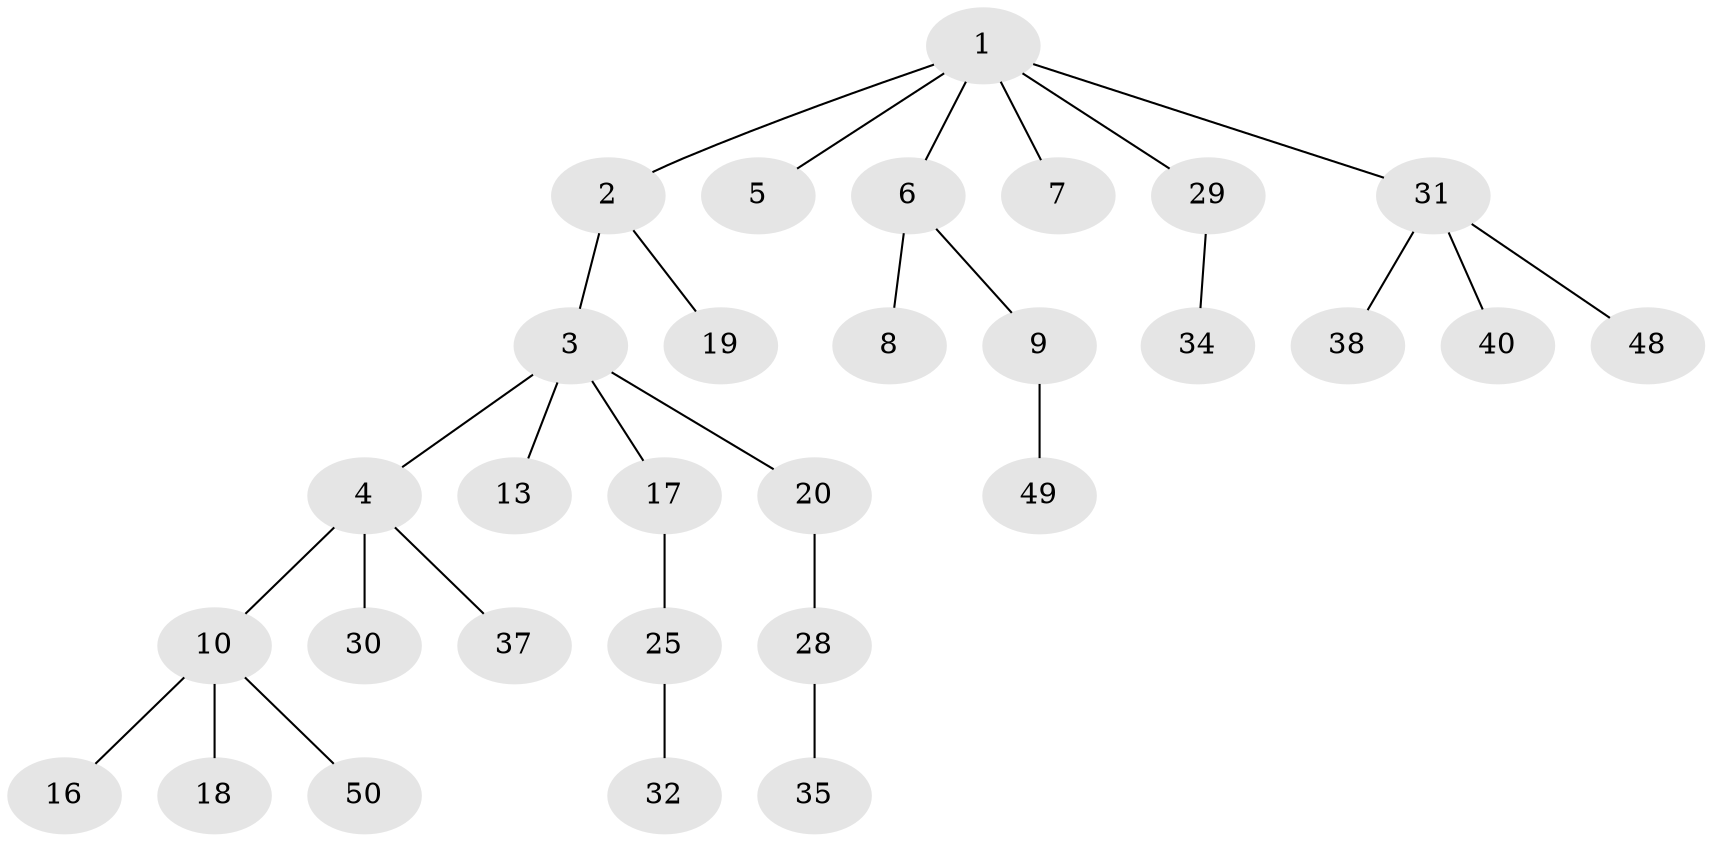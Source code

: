 // original degree distribution, {6: 0.04, 4: 0.08, 5: 0.02, 1: 0.54, 2: 0.2, 3: 0.12}
// Generated by graph-tools (version 1.1) at 2025/42/03/06/25 10:42:05]
// undirected, 30 vertices, 29 edges
graph export_dot {
graph [start="1"]
  node [color=gray90,style=filled];
  1 [super="+27"];
  2 [super="+14"];
  3 [super="+12"];
  4 [super="+26"];
  5;
  6 [super="+15"];
  7 [super="+36"];
  8 [super="+11"];
  9 [super="+24"];
  10 [super="+33"];
  13 [super="+23"];
  16 [super="+21"];
  17 [super="+22"];
  18 [super="+43"];
  19;
  20 [super="+46"];
  25 [super="+39"];
  28 [super="+42"];
  29 [super="+44"];
  30;
  31 [super="+41"];
  32 [super="+45"];
  34;
  35;
  37 [super="+47"];
  38;
  40;
  48;
  49;
  50;
  1 -- 2;
  1 -- 5;
  1 -- 6;
  1 -- 7;
  1 -- 31;
  1 -- 29;
  2 -- 3;
  2 -- 19;
  3 -- 4;
  3 -- 13;
  3 -- 17;
  3 -- 20;
  4 -- 10;
  4 -- 30;
  4 -- 37;
  6 -- 8;
  6 -- 9;
  9 -- 49;
  10 -- 16;
  10 -- 18;
  10 -- 50;
  17 -- 25;
  20 -- 28;
  25 -- 32;
  28 -- 35;
  29 -- 34;
  31 -- 38;
  31 -- 40;
  31 -- 48;
}
